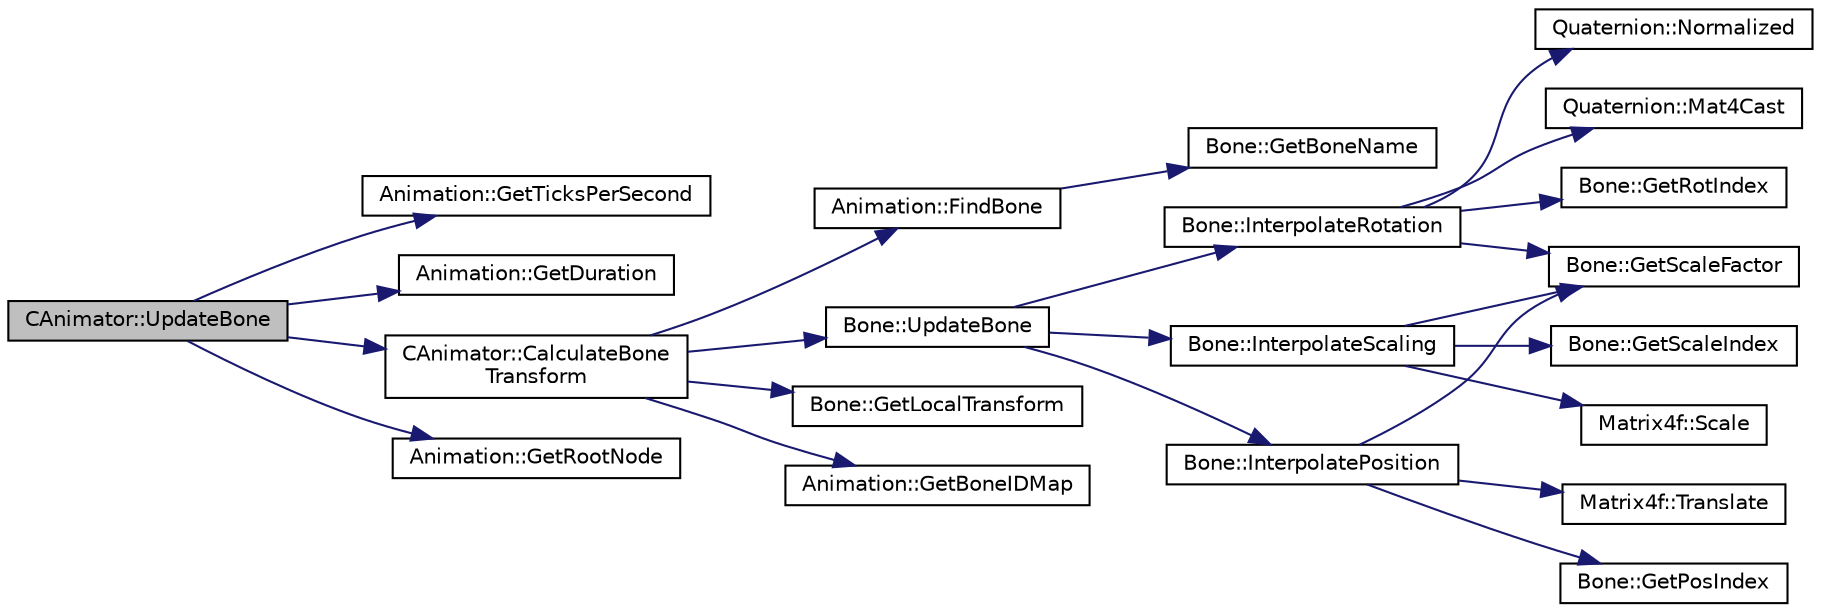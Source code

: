 digraph "CAnimator::UpdateBone"
{
 // LATEX_PDF_SIZE
  edge [fontname="Helvetica",fontsize="10",labelfontname="Helvetica",labelfontsize="10"];
  node [fontname="Helvetica",fontsize="10",shape=record];
  rankdir="LR";
  Node28 [label="CAnimator::UpdateBone",height=0.2,width=0.4,color="black", fillcolor="grey75", style="filled", fontcolor="black",tooltip="Update every bone in the animation with its new movements, and then update how that bone is drawn in ..."];
  Node28 -> Node29 [color="midnightblue",fontsize="10",style="solid",fontname="Helvetica"];
  Node29 [label="Animation::GetTicksPerSecond",height=0.2,width=0.4,color="black", fillcolor="white", style="filled",URL="$class_animation.html#a5362ff53ca757ab3134422cb9571366c",tooltip="Return how many times the animaton changes each second."];
  Node28 -> Node30 [color="midnightblue",fontsize="10",style="solid",fontname="Helvetica"];
  Node30 [label="Animation::GetDuration",height=0.2,width=0.4,color="black", fillcolor="white", style="filled",URL="$class_animation.html#ae2caaa4406d37406119ece5dd18e8ef0",tooltip="Get the total time the."];
  Node28 -> Node31 [color="midnightblue",fontsize="10",style="solid",fontname="Helvetica"];
  Node31 [label="CAnimator::CalculateBone\lTransform",height=0.2,width=0.4,color="black", fillcolor="white", style="filled",URL="$class_c_animator.html#ad803491d7d66ee1b5dd0ead63200721b",tooltip="Calculate the transforms of the bones based upon the bone transformations applied in the animation cl..."];
  Node31 -> Node32 [color="midnightblue",fontsize="10",style="solid",fontname="Helvetica"];
  Node32 [label="Animation::FindBone",height=0.2,width=0.4,color="black", fillcolor="white", style="filled",URL="$class_animation.html#a6fd9b7cd9f89be8c7ab76cbb0b8836de",tooltip="Find a bone using the id from the aninmation data that needs to move at a particular time."];
  Node32 -> Node33 [color="midnightblue",fontsize="10",style="solid",fontname="Helvetica"];
  Node33 [label="Bone::GetBoneName",height=0.2,width=0.4,color="black", fillcolor="white", style="filled",URL="$class_bone.html#a5048777e9fe8a4f76a25905eecfb0e4e",tooltip="Returns the name of the bone."];
  Node31 -> Node34 [color="midnightblue",fontsize="10",style="solid",fontname="Helvetica"];
  Node34 [label="Bone::UpdateBone",height=0.2,width=0.4,color="black", fillcolor="white", style="filled",URL="$class_bone.html#aaa95e5dfc2b6379b9eab328d0c6d04a1",tooltip="Change the bones position, rotation and scaling based upon the current time of the animation."];
  Node34 -> Node35 [color="midnightblue",fontsize="10",style="solid",fontname="Helvetica"];
  Node35 [label="Bone::InterpolatePosition",height=0.2,width=0.4,color="black", fillcolor="white", style="filled",URL="$class_bone.html#aff84dc6268c0825fd6d987a0760c968b",tooltip="Lerp between the the previous position and new position of the bone, to create a fluid translation."];
  Node35 -> Node36 [color="midnightblue",fontsize="10",style="solid",fontname="Helvetica"];
  Node36 [label="Matrix4f::Translate",height=0.2,width=0.4,color="black", fillcolor="white", style="filled",URL="$class_matrix4f.html#a7f24e90f377fa263ff85116aad8f25bb",tooltip=" "];
  Node35 -> Node37 [color="midnightblue",fontsize="10",style="solid",fontname="Helvetica"];
  Node37 [label="Bone::GetPosIndex",height=0.2,width=0.4,color="black", fillcolor="white", style="filled",URL="$class_bone.html#ac1074cb17e04d4bdc1d4ad1e37dbd9fa",tooltip="Go through all the positions to find the one that is needed for the current time of the animation."];
  Node35 -> Node38 [color="midnightblue",fontsize="10",style="solid",fontname="Helvetica"];
  Node38 [label="Bone::GetScaleFactor",height=0.2,width=0.4,color="black", fillcolor="white", style="filled",URL="$class_bone.html#a5d2f31e852c172b450e6ae77819bc516",tooltip="Used to determine what the scale is for lerping, slerping etc..., which is determined by how close th..."];
  Node34 -> Node39 [color="midnightblue",fontsize="10",style="solid",fontname="Helvetica"];
  Node39 [label="Bone::InterpolateRotation",height=0.2,width=0.4,color="black", fillcolor="white", style="filled",URL="$class_bone.html#a41a3e9d05208ca2985c6bd7636709f0c",tooltip="slerp between the the previous rotation and new rotation of the bone, to create fluid rotation of the..."];
  Node39 -> Node40 [color="midnightblue",fontsize="10",style="solid",fontname="Helvetica"];
  Node40 [label="Bone::GetRotIndex",height=0.2,width=0.4,color="black", fillcolor="white", style="filled",URL="$class_bone.html#ad6e48dbd379c50a5d379bdcbed2fc6d9",tooltip="Go through all the rotations to find the one that is needed for the current time of the animation."];
  Node39 -> Node38 [color="midnightblue",fontsize="10",style="solid",fontname="Helvetica"];
  Node39 -> Node41 [color="midnightblue",fontsize="10",style="solid",fontname="Helvetica"];
  Node41 [label="Quaternion::Normalized",height=0.2,width=0.4,color="black", fillcolor="white", style="filled",URL="$class_quaternion.html#a180c0f4ece2a18d598a9d77aa470b17d",tooltip=" "];
  Node39 -> Node42 [color="midnightblue",fontsize="10",style="solid",fontname="Helvetica"];
  Node42 [label="Quaternion::Mat4Cast",height=0.2,width=0.4,color="black", fillcolor="white", style="filled",URL="$class_quaternion.html#a424167c556367d8307fa420ed5613182",tooltip=" "];
  Node34 -> Node43 [color="midnightblue",fontsize="10",style="solid",fontname="Helvetica"];
  Node43 [label="Bone::InterpolateScaling",height=0.2,width=0.4,color="black", fillcolor="white", style="filled",URL="$class_bone.html#a7acc26121edb7242d0a9a3bee8a1ec1f",tooltip="mix between the the previous scaling and new scaling of the bone, to create fluid scale changes of th..."];
  Node43 -> Node44 [color="midnightblue",fontsize="10",style="solid",fontname="Helvetica"];
  Node44 [label="Matrix4f::Scale",height=0.2,width=0.4,color="black", fillcolor="white", style="filled",URL="$class_matrix4f.html#a71cb5e4de86d71bf51c079ad8acbf229",tooltip=" "];
  Node43 -> Node45 [color="midnightblue",fontsize="10",style="solid",fontname="Helvetica"];
  Node45 [label="Bone::GetScaleIndex",height=0.2,width=0.4,color="black", fillcolor="white", style="filled",URL="$class_bone.html#a1e0e67e8024cc53d2b5b690cb8f1aff1",tooltip="Go through all the rotations to find the one that is needed for the current time of the animation."];
  Node43 -> Node38 [color="midnightblue",fontsize="10",style="solid",fontname="Helvetica"];
  Node31 -> Node46 [color="midnightblue",fontsize="10",style="solid",fontname="Helvetica"];
  Node46 [label="Bone::GetLocalTransform",height=0.2,width=0.4,color="black", fillcolor="white", style="filled",URL="$class_bone.html#a981faade5a2d24364f1f4dacff8284e9",tooltip="Returns the transform of the bone."];
  Node31 -> Node47 [color="midnightblue",fontsize="10",style="solid",fontname="Helvetica"];
  Node47 [label="Animation::GetBoneIDMap",height=0.2,width=0.4,color="black", fillcolor="white", style="filled",URL="$class_animation.html#abf3d4a698627fc243447dfd6aa75628a",tooltip="Contains all the different bones that are used in the animation."];
  Node28 -> Node48 [color="midnightblue",fontsize="10",style="solid",fontname="Helvetica"];
  Node48 [label="Animation::GetRootNode",height=0.2,width=0.4,color="black", fillcolor="white", style="filled",URL="$class_animation.html#a515f52d430885f6149a27960eaf0b781",tooltip="Get the root animation data (ie the information of the first frame of animation)"];
}

